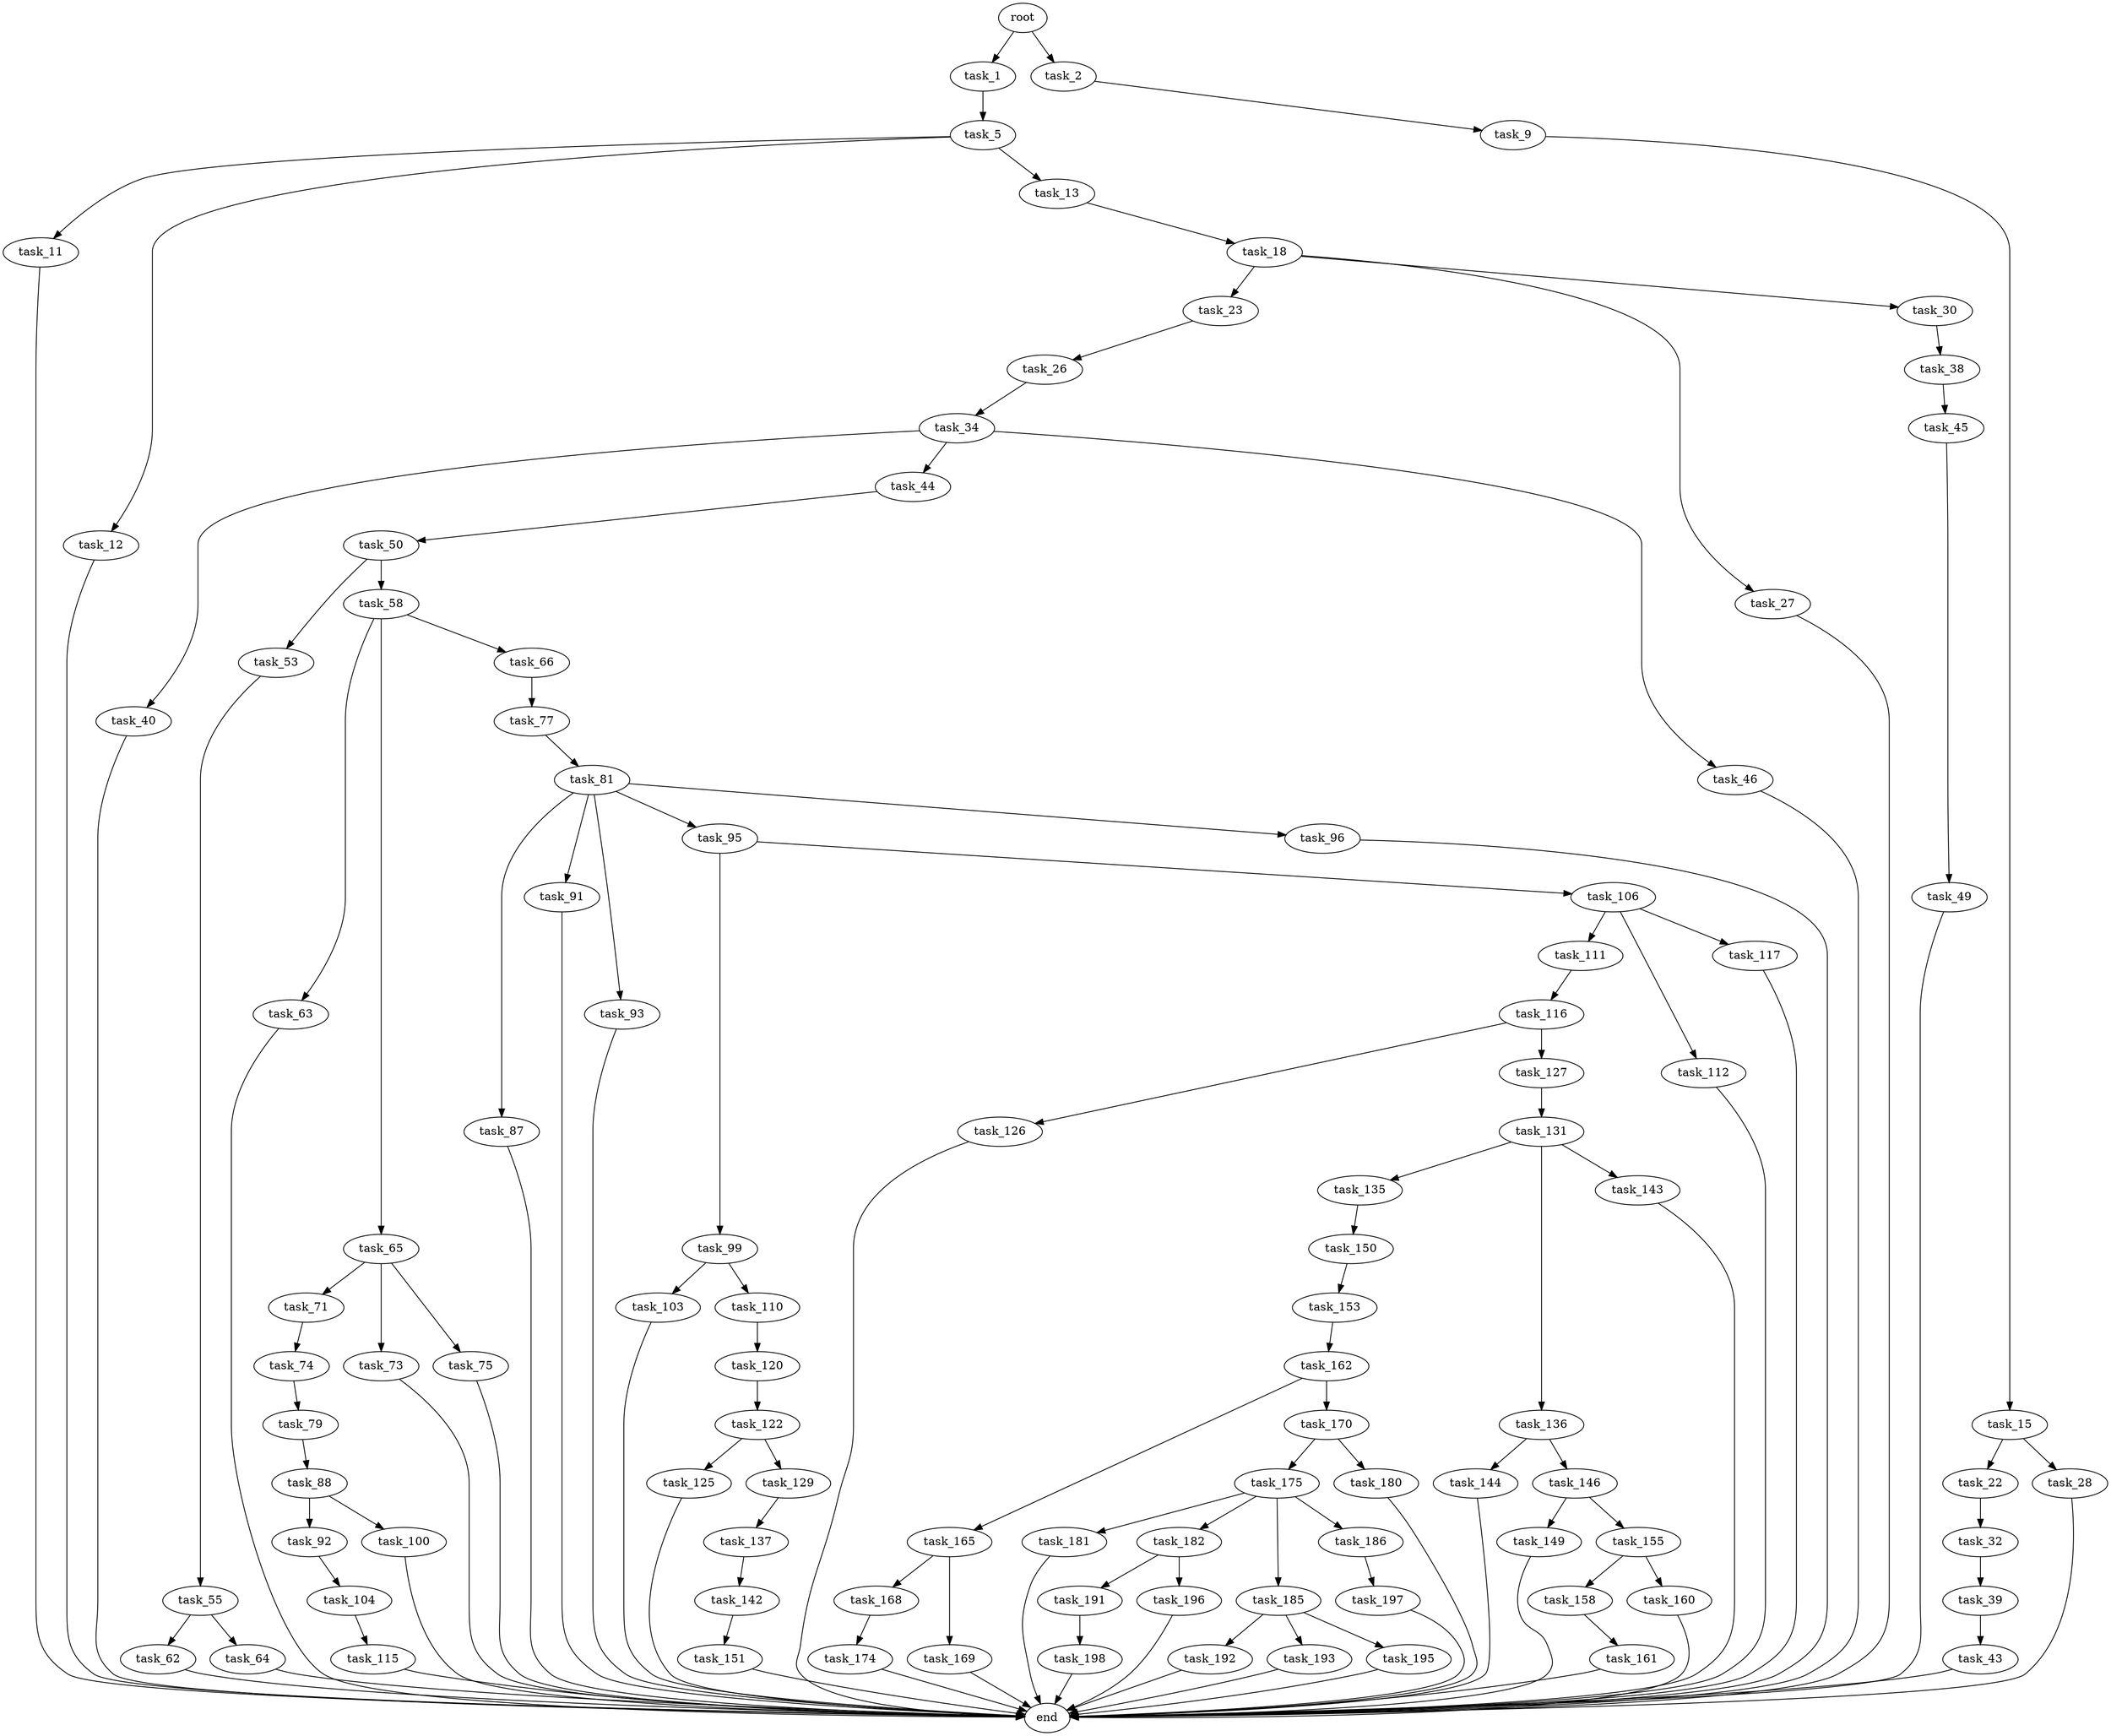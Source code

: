 digraph G {
  root [size="0.000000"];
  task_1 [size="11684342108.000000"];
  task_2 [size="68719476736.000000"];
  task_5 [size="9695811644.000000"];
  task_9 [size="11425354980.000000"];
  task_11 [size="370366073559.000000"];
  task_12 [size="780661942233.000000"];
  task_13 [size="368293445632.000000"];
  task_15 [size="9244173546.000000"];
  task_18 [size="639552223037.000000"];
  task_22 [size="99794560798.000000"];
  task_23 [size="134217728000.000000"];
  task_26 [size="7620978813.000000"];
  task_27 [size="231928233984.000000"];
  task_28 [size="3837201536.000000"];
  task_30 [size="3543118863.000000"];
  task_32 [size="782757789696.000000"];
  task_34 [size="31687357543.000000"];
  task_38 [size="134217728000.000000"];
  task_39 [size="17932537763.000000"];
  task_40 [size="466488747180.000000"];
  task_43 [size="60590272941.000000"];
  task_44 [size="14643389126.000000"];
  task_45 [size="311655193194.000000"];
  task_46 [size="368293445632.000000"];
  task_49 [size="231928233984.000000"];
  task_50 [size="475735117835.000000"];
  task_53 [size="80324849720.000000"];
  task_55 [size="1094255465.000000"];
  task_58 [size="15734396215.000000"];
  task_62 [size="29311446796.000000"];
  task_63 [size="251775515254.000000"];
  task_64 [size="677237158.000000"];
  task_65 [size="28991029248.000000"];
  task_66 [size="25971028228.000000"];
  task_71 [size="134217728000.000000"];
  task_73 [size="782757789696.000000"];
  task_74 [size="782757789696.000000"];
  task_75 [size="20059605619.000000"];
  task_77 [size="15868015856.000000"];
  task_79 [size="19275965766.000000"];
  task_81 [size="1318927863695.000000"];
  task_87 [size="231928233984.000000"];
  task_88 [size="1656301488.000000"];
  task_91 [size="9118424105.000000"];
  task_92 [size="406998862676.000000"];
  task_93 [size="17818166205.000000"];
  task_95 [size="1546435189.000000"];
  task_96 [size="25643198837.000000"];
  task_99 [size="549755813888.000000"];
  task_100 [size="424781212441.000000"];
  task_103 [size="11182856832.000000"];
  task_104 [size="1073741824000.000000"];
  task_106 [size="638892570731.000000"];
  task_110 [size="309626798685.000000"];
  task_111 [size="241290774661.000000"];
  task_112 [size="549755813888.000000"];
  task_115 [size="1237007157.000000"];
  task_116 [size="370804603774.000000"];
  task_117 [size="539091725550.000000"];
  task_120 [size="368293445632.000000"];
  task_122 [size="695664966247.000000"];
  task_125 [size="68719476736.000000"];
  task_126 [size="9126178176.000000"];
  task_127 [size="313363062032.000000"];
  task_129 [size="368293445632.000000"];
  task_131 [size="103222927618.000000"];
  task_135 [size="824441109429.000000"];
  task_136 [size="782757789696.000000"];
  task_137 [size="68719476736.000000"];
  task_142 [size="134217728000.000000"];
  task_143 [size="26264430002.000000"];
  task_144 [size="4207184054.000000"];
  task_146 [size="33750863570.000000"];
  task_149 [size="155775198661.000000"];
  task_150 [size="18702456431.000000"];
  task_151 [size="675994344602.000000"];
  task_153 [size="159838082754.000000"];
  task_155 [size="10769603757.000000"];
  task_158 [size="666945866805.000000"];
  task_160 [size="453062577723.000000"];
  task_161 [size="782757789696.000000"];
  task_162 [size="1748133266.000000"];
  task_165 [size="29188150715.000000"];
  task_168 [size="29526689912.000000"];
  task_169 [size="33980073481.000000"];
  task_170 [size="1884334735.000000"];
  task_174 [size="29058871874.000000"];
  task_175 [size="619619827778.000000"];
  task_180 [size="16851792131.000000"];
  task_181 [size="1037973055775.000000"];
  task_182 [size="28991029248.000000"];
  task_185 [size="594671896350.000000"];
  task_186 [size="68719476736.000000"];
  task_191 [size="68719476736.000000"];
  task_192 [size="44733230793.000000"];
  task_193 [size="25655260174.000000"];
  task_195 [size="255707695109.000000"];
  task_196 [size="942414893072.000000"];
  task_197 [size="1073741824000.000000"];
  task_198 [size="3494939128.000000"];
  end [size="0.000000"];

  root -> task_1 [size="1.000000"];
  root -> task_2 [size="1.000000"];
  task_1 -> task_5 [size="33554432.000000"];
  task_2 -> task_9 [size="134217728.000000"];
  task_5 -> task_11 [size="411041792.000000"];
  task_5 -> task_12 [size="411041792.000000"];
  task_5 -> task_13 [size="411041792.000000"];
  task_9 -> task_15 [size="33554432.000000"];
  task_11 -> end [size="1.000000"];
  task_12 -> end [size="1.000000"];
  task_13 -> task_18 [size="411041792.000000"];
  task_15 -> task_22 [size="411041792.000000"];
  task_15 -> task_28 [size="411041792.000000"];
  task_18 -> task_23 [size="838860800.000000"];
  task_18 -> task_27 [size="838860800.000000"];
  task_18 -> task_30 [size="838860800.000000"];
  task_22 -> task_32 [size="134217728.000000"];
  task_23 -> task_26 [size="209715200.000000"];
  task_26 -> task_34 [size="679477248.000000"];
  task_27 -> end [size="1.000000"];
  task_28 -> end [size="1.000000"];
  task_30 -> task_38 [size="134217728.000000"];
  task_32 -> task_39 [size="679477248.000000"];
  task_34 -> task_40 [size="33554432.000000"];
  task_34 -> task_44 [size="33554432.000000"];
  task_34 -> task_46 [size="33554432.000000"];
  task_38 -> task_45 [size="209715200.000000"];
  task_39 -> task_43 [size="536870912.000000"];
  task_40 -> end [size="1.000000"];
  task_43 -> end [size="1.000000"];
  task_44 -> task_50 [size="679477248.000000"];
  task_45 -> task_49 [size="209715200.000000"];
  task_46 -> end [size="1.000000"];
  task_49 -> end [size="1.000000"];
  task_50 -> task_53 [size="301989888.000000"];
  task_50 -> task_58 [size="301989888.000000"];
  task_53 -> task_55 [size="75497472.000000"];
  task_55 -> task_62 [size="134217728.000000"];
  task_55 -> task_64 [size="134217728.000000"];
  task_58 -> task_63 [size="301989888.000000"];
  task_58 -> task_65 [size="301989888.000000"];
  task_58 -> task_66 [size="301989888.000000"];
  task_62 -> end [size="1.000000"];
  task_63 -> end [size="1.000000"];
  task_64 -> end [size="1.000000"];
  task_65 -> task_71 [size="75497472.000000"];
  task_65 -> task_73 [size="75497472.000000"];
  task_65 -> task_75 [size="75497472.000000"];
  task_66 -> task_77 [size="679477248.000000"];
  task_71 -> task_74 [size="209715200.000000"];
  task_73 -> end [size="1.000000"];
  task_74 -> task_79 [size="679477248.000000"];
  task_75 -> end [size="1.000000"];
  task_77 -> task_81 [size="33554432.000000"];
  task_79 -> task_88 [size="411041792.000000"];
  task_81 -> task_87 [size="838860800.000000"];
  task_81 -> task_91 [size="838860800.000000"];
  task_81 -> task_93 [size="838860800.000000"];
  task_81 -> task_95 [size="838860800.000000"];
  task_81 -> task_96 [size="838860800.000000"];
  task_87 -> end [size="1.000000"];
  task_88 -> task_92 [size="134217728.000000"];
  task_88 -> task_100 [size="134217728.000000"];
  task_91 -> end [size="1.000000"];
  task_92 -> task_104 [size="301989888.000000"];
  task_93 -> end [size="1.000000"];
  task_95 -> task_99 [size="134217728.000000"];
  task_95 -> task_106 [size="134217728.000000"];
  task_96 -> end [size="1.000000"];
  task_99 -> task_103 [size="536870912.000000"];
  task_99 -> task_110 [size="536870912.000000"];
  task_100 -> end [size="1.000000"];
  task_103 -> end [size="1.000000"];
  task_104 -> task_115 [size="838860800.000000"];
  task_106 -> task_111 [size="536870912.000000"];
  task_106 -> task_112 [size="536870912.000000"];
  task_106 -> task_117 [size="536870912.000000"];
  task_110 -> task_120 [size="838860800.000000"];
  task_111 -> task_116 [size="536870912.000000"];
  task_112 -> end [size="1.000000"];
  task_115 -> end [size="1.000000"];
  task_116 -> task_126 [size="301989888.000000"];
  task_116 -> task_127 [size="301989888.000000"];
  task_117 -> end [size="1.000000"];
  task_120 -> task_122 [size="411041792.000000"];
  task_122 -> task_125 [size="679477248.000000"];
  task_122 -> task_129 [size="679477248.000000"];
  task_125 -> end [size="1.000000"];
  task_126 -> end [size="1.000000"];
  task_127 -> task_131 [size="536870912.000000"];
  task_129 -> task_137 [size="411041792.000000"];
  task_131 -> task_135 [size="75497472.000000"];
  task_131 -> task_136 [size="75497472.000000"];
  task_131 -> task_143 [size="75497472.000000"];
  task_135 -> task_150 [size="679477248.000000"];
  task_136 -> task_144 [size="679477248.000000"];
  task_136 -> task_146 [size="679477248.000000"];
  task_137 -> task_142 [size="134217728.000000"];
  task_142 -> task_151 [size="209715200.000000"];
  task_143 -> end [size="1.000000"];
  task_144 -> end [size="1.000000"];
  task_146 -> task_149 [size="679477248.000000"];
  task_146 -> task_155 [size="679477248.000000"];
  task_149 -> end [size="1.000000"];
  task_150 -> task_153 [size="301989888.000000"];
  task_151 -> end [size="1.000000"];
  task_153 -> task_162 [size="209715200.000000"];
  task_155 -> task_158 [size="209715200.000000"];
  task_155 -> task_160 [size="209715200.000000"];
  task_158 -> task_161 [size="679477248.000000"];
  task_160 -> end [size="1.000000"];
  task_161 -> end [size="1.000000"];
  task_162 -> task_165 [size="33554432.000000"];
  task_162 -> task_170 [size="33554432.000000"];
  task_165 -> task_168 [size="679477248.000000"];
  task_165 -> task_169 [size="679477248.000000"];
  task_168 -> task_174 [size="679477248.000000"];
  task_169 -> end [size="1.000000"];
  task_170 -> task_175 [size="33554432.000000"];
  task_170 -> task_180 [size="33554432.000000"];
  task_174 -> end [size="1.000000"];
  task_175 -> task_181 [size="679477248.000000"];
  task_175 -> task_182 [size="679477248.000000"];
  task_175 -> task_185 [size="679477248.000000"];
  task_175 -> task_186 [size="679477248.000000"];
  task_180 -> end [size="1.000000"];
  task_181 -> end [size="1.000000"];
  task_182 -> task_191 [size="75497472.000000"];
  task_182 -> task_196 [size="75497472.000000"];
  task_185 -> task_192 [size="411041792.000000"];
  task_185 -> task_193 [size="411041792.000000"];
  task_185 -> task_195 [size="411041792.000000"];
  task_186 -> task_197 [size="134217728.000000"];
  task_191 -> task_198 [size="134217728.000000"];
  task_192 -> end [size="1.000000"];
  task_193 -> end [size="1.000000"];
  task_195 -> end [size="1.000000"];
  task_196 -> end [size="1.000000"];
  task_197 -> end [size="1.000000"];
  task_198 -> end [size="1.000000"];
}
